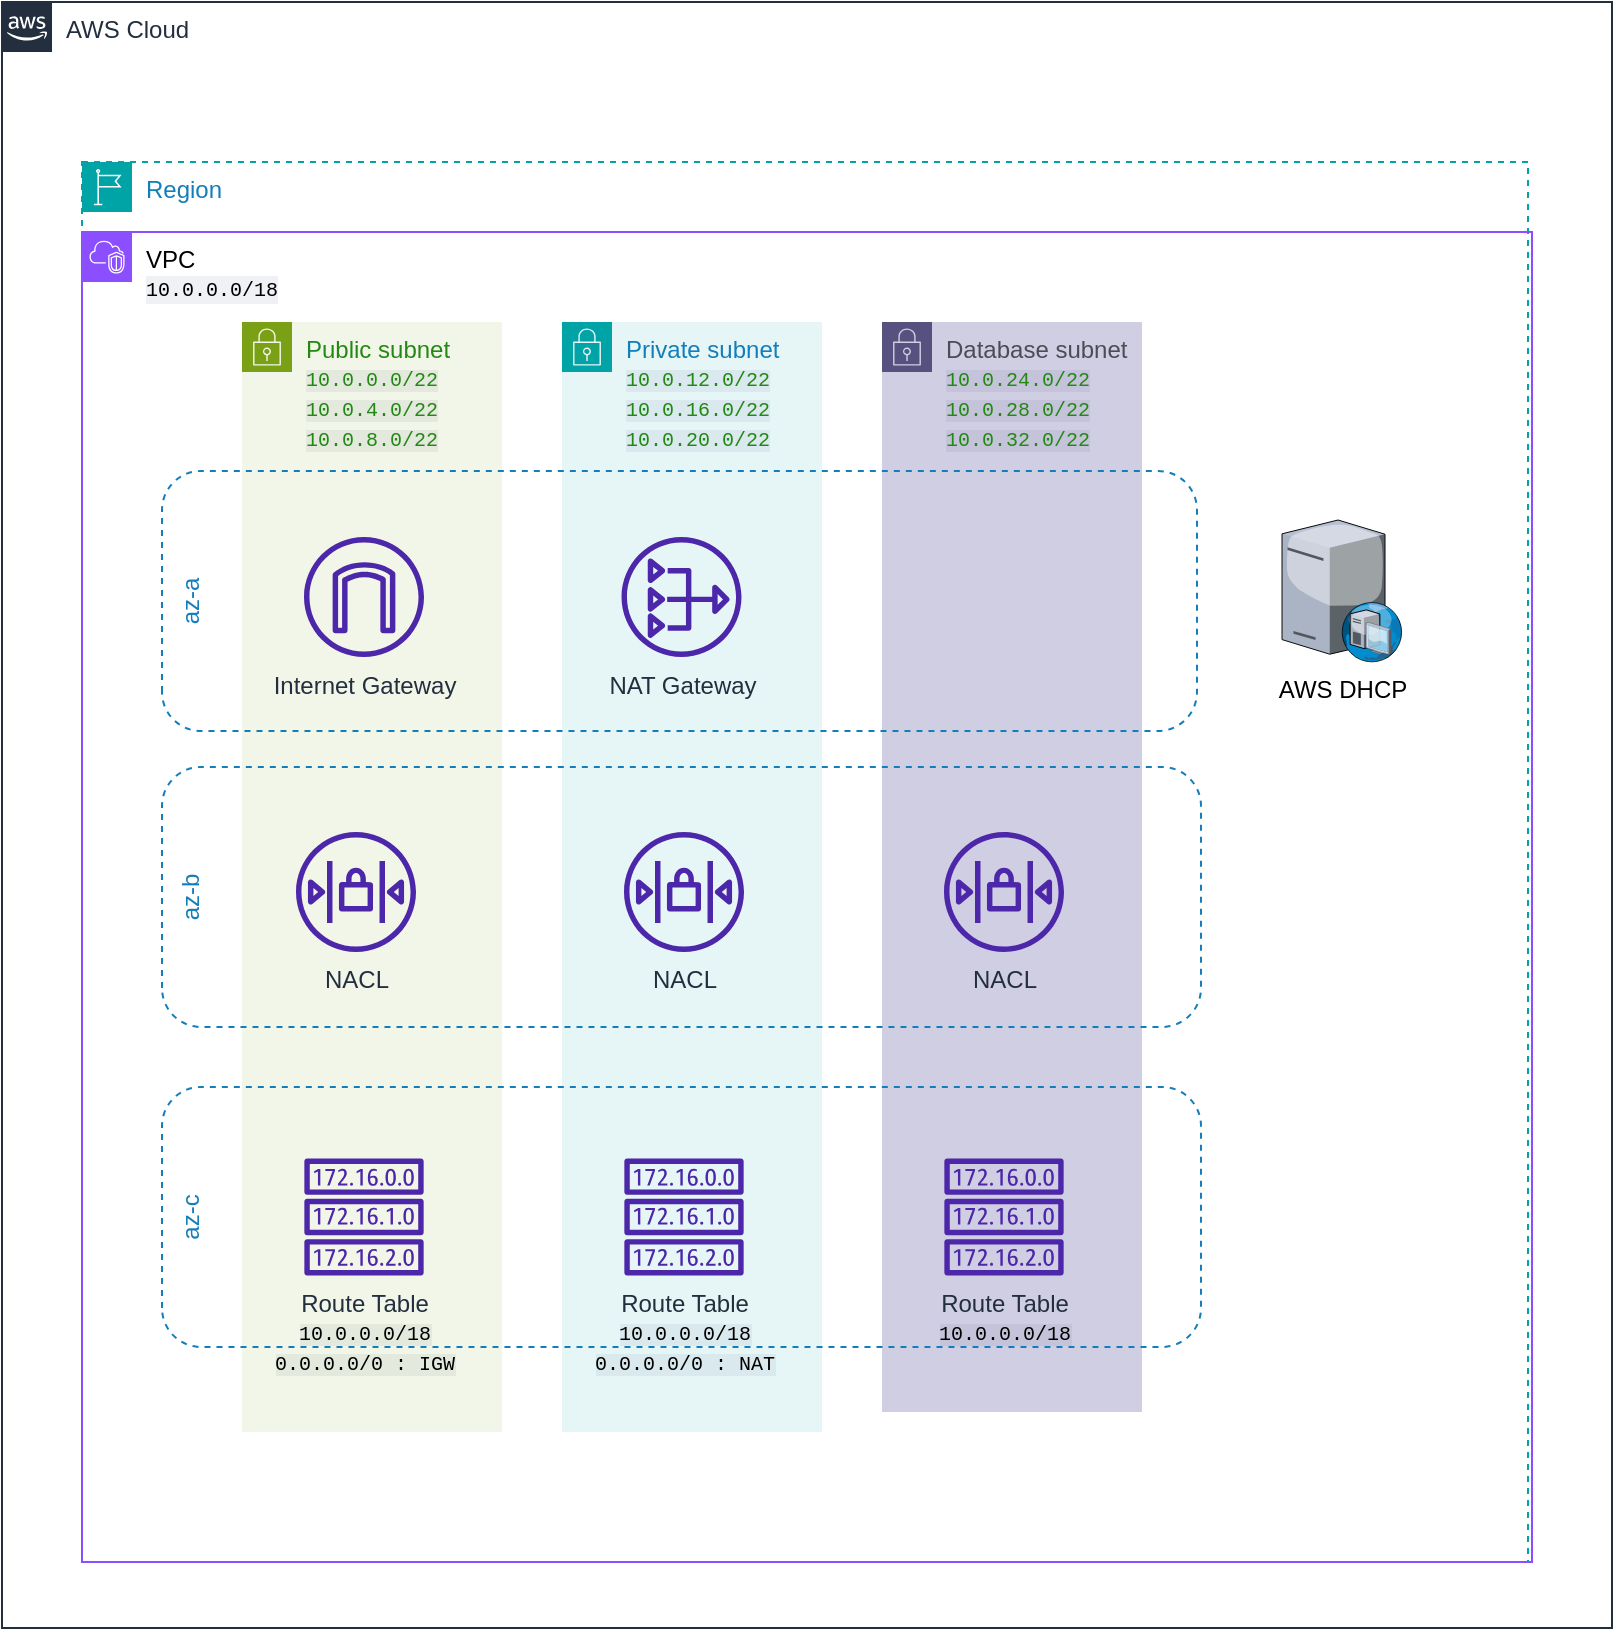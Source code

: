 <mxfile>
    <diagram name="Page-1" id="FUfZHwvdXFqlrj_hrjtH">
        <mxGraphModel dx="1153" dy="857" grid="0" gridSize="10" guides="1" tooltips="1" connect="1" arrows="1" fold="1" page="0" pageScale="1" pageWidth="850" pageHeight="1100" background="#FFFFFF" math="0" shadow="0">
            <root>
                <mxCell id="0"/>
                <mxCell id="1" parent="0"/>
                <mxCell id="PF2IGVajCLgbQbKQB4Ny-1" value="AWS Cloud" style="points=[[0,0],[0.25,0],[0.5,0],[0.75,0],[1,0],[1,0.25],[1,0.5],[1,0.75],[1,1],[0.75,1],[0.5,1],[0.25,1],[0,1],[0,0.75],[0,0.5],[0,0.25]];outlineConnect=0;gradientColor=none;html=1;whiteSpace=wrap;fontSize=12;fontStyle=0;container=1;pointerEvents=0;collapsible=0;recursiveResize=0;shape=mxgraph.aws4.group;grIcon=mxgraph.aws4.group_aws_cloud_alt;strokeColor=#232F3E;fillColor=none;verticalAlign=top;align=left;spacingLeft=30;fontColor=#232F3E;dashed=0;" parent="1" vertex="1">
                    <mxGeometry width="805" height="813" as="geometry"/>
                </mxCell>
                <mxCell id="PF2IGVajCLgbQbKQB4Ny-2" value="Region" style="points=[[0,0],[0.25,0],[0.5,0],[0.75,0],[1,0],[1,0.25],[1,0.5],[1,0.75],[1,1],[0.75,1],[0.5,1],[0.25,1],[0,1],[0,0.75],[0,0.5],[0,0.25]];outlineConnect=0;gradientColor=none;html=1;whiteSpace=wrap;fontSize=12;fontStyle=0;container=1;pointerEvents=0;collapsible=0;recursiveResize=0;shape=mxgraph.aws4.group;grIcon=mxgraph.aws4.group_region;strokeColor=#00A4A6;fillColor=none;verticalAlign=top;align=left;spacingLeft=30;fontColor=#147EBA;dashed=1;" parent="PF2IGVajCLgbQbKQB4Ny-1" vertex="1">
                    <mxGeometry x="40" y="80" width="723" height="700" as="geometry"/>
                </mxCell>
                <mxCell id="PF2IGVajCLgbQbKQB4Ny-3" value="&lt;font color=&quot;#000000&quot;&gt;VPC&lt;br&gt;&lt;span style=&quot;font-family: SFMono-Medium, &amp;quot;SF Mono&amp;quot;, &amp;quot;Segoe UI Mono&amp;quot;, &amp;quot;Roboto Mono&amp;quot;, &amp;quot;Ubuntu Mono&amp;quot;, Menlo, Consolas, Courier, monospace; background-color: rgba(9, 30, 66, 0.06);&quot;&gt;&lt;font style=&quot;font-size: 10px;&quot;&gt;10.0.0.0/18&lt;/font&gt;&lt;/span&gt;&lt;/font&gt;" style="points=[[0,0],[0.25,0],[0.5,0],[0.75,0],[1,0],[1,0.25],[1,0.5],[1,0.75],[1,1],[0.75,1],[0.5,1],[0.25,1],[0,1],[0,0.75],[0,0.5],[0,0.25]];outlineConnect=0;gradientColor=none;html=1;whiteSpace=wrap;fontSize=12;fontStyle=0;container=1;pointerEvents=0;collapsible=0;recursiveResize=0;shape=mxgraph.aws4.group;grIcon=mxgraph.aws4.group_vpc2;strokeColor=#8C4FFF;fillColor=none;verticalAlign=top;align=left;spacingLeft=30;fontColor=#AAB7B8;dashed=0;" parent="PF2IGVajCLgbQbKQB4Ny-1" vertex="1">
                    <mxGeometry x="40" y="115" width="725" height="665" as="geometry"/>
                </mxCell>
                <mxCell id="PF2IGVajCLgbQbKQB4Ny-5" value="Private subnet&lt;br&gt;&lt;span style=&quot;color: rgb(36, 136, 20); font-size: 10px; font-family: SFMono-Medium, &amp;quot;SF Mono&amp;quot;, &amp;quot;Segoe UI Mono&amp;quot;, &amp;quot;Roboto Mono&amp;quot;, &amp;quot;Ubuntu Mono&amp;quot;, Menlo, Consolas, Courier, monospace; background-color: rgba(9, 30, 66, 0.06);&quot;&gt;10.0.12.0/22&lt;br&gt;&lt;/span&gt;&lt;span style=&quot;color: rgb(36, 136, 20); font-size: 10px; font-family: SFMono-Medium, &amp;quot;SF Mono&amp;quot;, &amp;quot;Segoe UI Mono&amp;quot;, &amp;quot;Roboto Mono&amp;quot;, &amp;quot;Ubuntu Mono&amp;quot;, Menlo, Consolas, Courier, monospace; background-color: rgba(9, 30, 66, 0.06);&quot;&gt;10.0.16.0/22&lt;br&gt;&lt;/span&gt;&lt;span style=&quot;color: rgb(36, 136, 20); font-size: 10px; font-family: SFMono-Medium, &amp;quot;SF Mono&amp;quot;, &amp;quot;Segoe UI Mono&amp;quot;, &amp;quot;Roboto Mono&amp;quot;, &amp;quot;Ubuntu Mono&amp;quot;, Menlo, Consolas, Courier, monospace; background-color: rgba(9, 30, 66, 0.06);&quot;&gt;10.0.20.0/22&lt;/span&gt;" style="points=[[0,0],[0.25,0],[0.5,0],[0.75,0],[1,0],[1,0.25],[1,0.5],[1,0.75],[1,1],[0.75,1],[0.5,1],[0.25,1],[0,1],[0,0.75],[0,0.5],[0,0.25]];outlineConnect=0;gradientColor=none;html=1;whiteSpace=wrap;fontSize=12;fontStyle=0;container=1;pointerEvents=0;collapsible=0;recursiveResize=0;shape=mxgraph.aws4.group;grIcon=mxgraph.aws4.group_security_group;grStroke=0;strokeColor=#00A4A6;fillColor=#E6F6F7;verticalAlign=top;align=left;spacingLeft=30;fontColor=#147EBA;dashed=0;" parent="PF2IGVajCLgbQbKQB4Ny-3" vertex="1">
                    <mxGeometry x="240" y="45" width="130" height="555" as="geometry"/>
                </mxCell>
                <mxCell id="PF2IGVajCLgbQbKQB4Ny-6" value="&lt;font color=&quot;#4d4c56&quot;&gt;Database subnet&lt;br&gt;&lt;/font&gt;&lt;span style=&quot;color: rgb(36, 136, 20); font-size: 10px; font-family: SFMono-Medium, &amp;quot;SF Mono&amp;quot;, &amp;quot;Segoe UI Mono&amp;quot;, &amp;quot;Roboto Mono&amp;quot;, &amp;quot;Ubuntu Mono&amp;quot;, Menlo, Consolas, Courier, monospace; background-color: rgba(9, 30, 66, 0.06);&quot;&gt;10.0.24.0/22&lt;br&gt;&lt;/span&gt;&lt;span style=&quot;color: rgb(36, 136, 20); font-size: 10px; font-family: SFMono-Medium, &amp;quot;SF Mono&amp;quot;, &amp;quot;Segoe UI Mono&amp;quot;, &amp;quot;Roboto Mono&amp;quot;, &amp;quot;Ubuntu Mono&amp;quot;, Menlo, Consolas, Courier, monospace; background-color: rgba(9, 30, 66, 0.06);&quot;&gt;10.0.28.0/22&lt;br&gt;&lt;/span&gt;&lt;span style=&quot;color: rgb(36, 136, 20); font-size: 10px; font-family: SFMono-Medium, &amp;quot;SF Mono&amp;quot;, &amp;quot;Segoe UI Mono&amp;quot;, &amp;quot;Roboto Mono&amp;quot;, &amp;quot;Ubuntu Mono&amp;quot;, Menlo, Consolas, Courier, monospace; background-color: rgba(9, 30, 66, 0.06);&quot;&gt;10.0.32.0/22&lt;/span&gt;&lt;font color=&quot;#4d4c56&quot;&gt;&lt;br&gt;&lt;/font&gt;" style="points=[[0,0],[0.25,0],[0.5,0],[0.75,0],[1,0],[1,0.25],[1,0.5],[1,0.75],[1,1],[0.75,1],[0.5,1],[0.25,1],[0,1],[0,0.75],[0,0.5],[0,0.25]];outlineConnect=0;html=1;whiteSpace=wrap;fontSize=12;fontStyle=0;container=1;pointerEvents=0;collapsible=0;recursiveResize=0;shape=mxgraph.aws4.group;grIcon=mxgraph.aws4.group_security_group;grStroke=0;strokeColor=#56517e;fillColor=#d0cee2;verticalAlign=top;align=left;spacingLeft=30;dashed=0;" parent="PF2IGVajCLgbQbKQB4Ny-3" vertex="1">
                    <mxGeometry x="400" y="45" width="130" height="545" as="geometry"/>
                </mxCell>
                <mxCell id="PF2IGVajCLgbQbKQB4Ny-4" value="Public subnet&lt;br&gt;&lt;font style=&quot;font-size: 10px;&quot;&gt;&lt;span style=&quot;font-family: SFMono-Medium, &amp;quot;SF Mono&amp;quot;, &amp;quot;Segoe UI Mono&amp;quot;, &amp;quot;Roboto Mono&amp;quot;, &amp;quot;Ubuntu Mono&amp;quot;, Menlo, Consolas, Courier, monospace; background-color: rgba(9, 30, 66, 0.06);&quot;&gt;10.0.0.0/22&lt;br&gt;&lt;/span&gt;&lt;span style=&quot;font-family: SFMono-Medium, &amp;quot;SF Mono&amp;quot;, &amp;quot;Segoe UI Mono&amp;quot;, &amp;quot;Roboto Mono&amp;quot;, &amp;quot;Ubuntu Mono&amp;quot;, Menlo, Consolas, Courier, monospace; background-color: rgba(9, 30, 66, 0.06);&quot;&gt;10.0.4.0/22&lt;br&gt;&lt;/span&gt;&lt;span style=&quot;font-family: SFMono-Medium, &amp;quot;SF Mono&amp;quot;, &amp;quot;Segoe UI Mono&amp;quot;, &amp;quot;Roboto Mono&amp;quot;, &amp;quot;Ubuntu Mono&amp;quot;, Menlo, Consolas, Courier, monospace; background-color: rgba(9, 30, 66, 0.06);&quot;&gt;10.0.8.0/22&lt;/span&gt;&lt;/font&gt;" style="points=[[0,0],[0.25,0],[0.5,0],[0.75,0],[1,0],[1,0.25],[1,0.5],[1,0.75],[1,1],[0.75,1],[0.5,1],[0.25,1],[0,1],[0,0.75],[0,0.5],[0,0.25]];outlineConnect=0;gradientColor=none;html=1;whiteSpace=wrap;fontSize=12;fontStyle=0;container=1;pointerEvents=0;collapsible=0;recursiveResize=0;shape=mxgraph.aws4.group;grIcon=mxgraph.aws4.group_security_group;grStroke=0;strokeColor=#7AA116;fillColor=#F2F6E8;verticalAlign=top;align=left;spacingLeft=30;fontColor=#248814;dashed=0;" parent="PF2IGVajCLgbQbKQB4Ny-3" vertex="1">
                    <mxGeometry x="80" y="45" width="130" height="555" as="geometry"/>
                </mxCell>
                <mxCell id="PF2IGVajCLgbQbKQB4Ny-7" value="az-a&lt;div&gt;&lt;br&gt;&lt;/div&gt;" style="fillColor=none;strokeColor=#147EBA;dashed=1;verticalAlign=top;fontStyle=0;fontColor=#147EBA;whiteSpace=wrap;html=1;portConstraintRotation=0;rounded=1;glass=0;shadow=0;textShadow=0;enumerate=0;treeFolding=0;rotatable=1;rotation=-90;" parent="PF2IGVajCLgbQbKQB4Ny-4" vertex="1">
                    <mxGeometry x="153.75" y="-119.25" width="130" height="517.5" as="geometry"/>
                </mxCell>
                <mxCell id="9" value="&lt;font color=&quot;#000000&quot;&gt;AWS DHCP&lt;br&gt;&lt;br&gt;&lt;/font&gt;" style="verticalLabelPosition=bottom;sketch=0;aspect=fixed;html=1;verticalAlign=top;strokeColor=none;align=center;outlineConnect=0;shape=mxgraph.citrix.dhcp_server;" vertex="1" parent="PF2IGVajCLgbQbKQB4Ny-3">
                    <mxGeometry x="600" y="144" width="60" height="71.05" as="geometry"/>
                </mxCell>
                <mxCell id="PF2IGVajCLgbQbKQB4Ny-8" value="az-b" style="fillColor=none;strokeColor=#147EBA;dashed=1;verticalAlign=top;fontStyle=0;fontColor=#147EBA;whiteSpace=wrap;html=1;portConstraintRotation=0;rounded=1;glass=0;shadow=0;textShadow=0;enumerate=0;treeFolding=0;rotatable=1;rotation=-90;" parent="1" vertex="1">
                    <mxGeometry x="274.75" y="187.75" width="130" height="519.5" as="geometry"/>
                </mxCell>
                <mxCell id="PF2IGVajCLgbQbKQB4Ny-9" value="az-c&lt;div&gt;&lt;br&gt;&lt;/div&gt;" style="fillColor=none;strokeColor=#147EBA;dashed=1;verticalAlign=top;fontStyle=0;fontColor=#147EBA;whiteSpace=wrap;html=1;portConstraintRotation=0;rounded=1;glass=0;shadow=0;textShadow=0;enumerate=0;treeFolding=0;rotatable=1;rotation=-90;" parent="1" vertex="1">
                    <mxGeometry x="274.75" y="347.75" width="130" height="519.5" as="geometry"/>
                </mxCell>
                <mxCell id="3" value="NAT Gateway" style="sketch=0;outlineConnect=0;fontColor=#232F3E;gradientColor=none;fillColor=#4D27AA;strokeColor=none;dashed=0;verticalLabelPosition=bottom;verticalAlign=top;align=center;html=1;fontSize=12;fontStyle=0;aspect=fixed;pointerEvents=1;shape=mxgraph.aws4.nat_gateway;" vertex="1" parent="1">
                    <mxGeometry x="309.75" y="267.5" width="60" height="60" as="geometry"/>
                </mxCell>
                <mxCell id="4" value="Internet Gateway" style="sketch=0;outlineConnect=0;fontColor=#232F3E;gradientColor=none;fillColor=#4D27AA;strokeColor=none;dashed=0;verticalLabelPosition=bottom;verticalAlign=top;align=center;html=1;fontSize=12;fontStyle=0;aspect=fixed;pointerEvents=1;shape=mxgraph.aws4.internet_gateway;" vertex="1" parent="1">
                    <mxGeometry x="151" y="267.5" width="60" height="60" as="geometry"/>
                </mxCell>
                <mxCell id="2" value="Route Table&lt;br&gt;&lt;span style=&quot;color: rgb(0, 0, 0); font-family: SFMono-Medium, &amp;quot;SF Mono&amp;quot;, &amp;quot;Segoe UI Mono&amp;quot;, &amp;quot;Roboto Mono&amp;quot;, &amp;quot;Ubuntu Mono&amp;quot;, Menlo, Consolas, Courier, monospace; font-size: 10px; text-align: left; background-color: rgba(9, 30, 66, 0.06);&quot;&gt;10.0.0.0/18&lt;br&gt;0.0.0.0/0 : IGW&lt;br&gt;&lt;/span&gt;" style="sketch=0;outlineConnect=0;fontColor=#232F3E;gradientColor=none;fillColor=#4D27AA;strokeColor=none;dashed=0;verticalLabelPosition=bottom;verticalAlign=top;align=center;html=1;fontSize=12;fontStyle=0;aspect=fixed;pointerEvents=1;shape=mxgraph.aws4.route_table;" vertex="1" parent="1">
                    <mxGeometry x="151" y="578.27" width="60" height="58.46" as="geometry"/>
                </mxCell>
                <mxCell id="5" value="Route Table&lt;br&gt;&lt;span style=&quot;color: rgb(0, 0, 0); font-family: SFMono-Medium, &amp;quot;SF Mono&amp;quot;, &amp;quot;Segoe UI Mono&amp;quot;, &amp;quot;Roboto Mono&amp;quot;, &amp;quot;Ubuntu Mono&amp;quot;, Menlo, Consolas, Courier, monospace; font-size: 10px; text-align: left; background-color: rgba(9, 30, 66, 0.06);&quot;&gt;10.0.0.0/18&lt;br&gt;0.0.0.0/0 : NAT&lt;br&gt;&lt;/span&gt;" style="sketch=0;outlineConnect=0;fontColor=#232F3E;gradientColor=none;fillColor=#4D27AA;strokeColor=none;dashed=0;verticalLabelPosition=bottom;verticalAlign=top;align=center;html=1;fontSize=12;fontStyle=0;aspect=fixed;pointerEvents=1;shape=mxgraph.aws4.route_table;" vertex="1" parent="1">
                    <mxGeometry x="311" y="578.27" width="60" height="58.46" as="geometry"/>
                </mxCell>
                <mxCell id="6" value="Route Table&lt;br&gt;&lt;span style=&quot;color: rgb(0, 0, 0); font-family: SFMono-Medium, &amp;quot;SF Mono&amp;quot;, &amp;quot;Segoe UI Mono&amp;quot;, &amp;quot;Roboto Mono&amp;quot;, &amp;quot;Ubuntu Mono&amp;quot;, Menlo, Consolas, Courier, monospace; font-size: 10px; text-align: left; background-color: rgba(9, 30, 66, 0.06);&quot;&gt;10.0.0.0/18&lt;/span&gt;" style="sketch=0;outlineConnect=0;fontColor=#232F3E;gradientColor=none;fillColor=#4D27AA;strokeColor=none;dashed=0;verticalLabelPosition=bottom;verticalAlign=top;align=center;html=1;fontSize=12;fontStyle=0;aspect=fixed;pointerEvents=1;shape=mxgraph.aws4.route_table;" vertex="1" parent="1">
                    <mxGeometry x="471" y="578.27" width="60" height="58.46" as="geometry"/>
                </mxCell>
                <mxCell id="15" value="NACL" style="sketch=0;outlineConnect=0;fontColor=#232F3E;gradientColor=none;fillColor=#4D27AA;strokeColor=none;dashed=0;verticalLabelPosition=bottom;verticalAlign=top;align=center;html=1;fontSize=12;fontStyle=0;aspect=fixed;pointerEvents=1;shape=mxgraph.aws4.network_access_control_list;" vertex="1" parent="1">
                    <mxGeometry x="147" y="415" width="60" height="60" as="geometry"/>
                </mxCell>
                <mxCell id="16" value="NACL" style="sketch=0;outlineConnect=0;fontColor=#232F3E;gradientColor=none;fillColor=#4D27AA;strokeColor=none;dashed=0;verticalLabelPosition=bottom;verticalAlign=top;align=center;html=1;fontSize=12;fontStyle=0;aspect=fixed;pointerEvents=1;shape=mxgraph.aws4.network_access_control_list;" vertex="1" parent="1">
                    <mxGeometry x="311" y="415" width="60" height="60" as="geometry"/>
                </mxCell>
                <mxCell id="17" value="NACL" style="sketch=0;outlineConnect=0;fontColor=#232F3E;gradientColor=none;fillColor=#4D27AA;strokeColor=none;dashed=0;verticalLabelPosition=bottom;verticalAlign=top;align=center;html=1;fontSize=12;fontStyle=0;aspect=fixed;pointerEvents=1;shape=mxgraph.aws4.network_access_control_list;" vertex="1" parent="1">
                    <mxGeometry x="471" y="415" width="60" height="60" as="geometry"/>
                </mxCell>
            </root>
        </mxGraphModel>
    </diagram>
</mxfile>